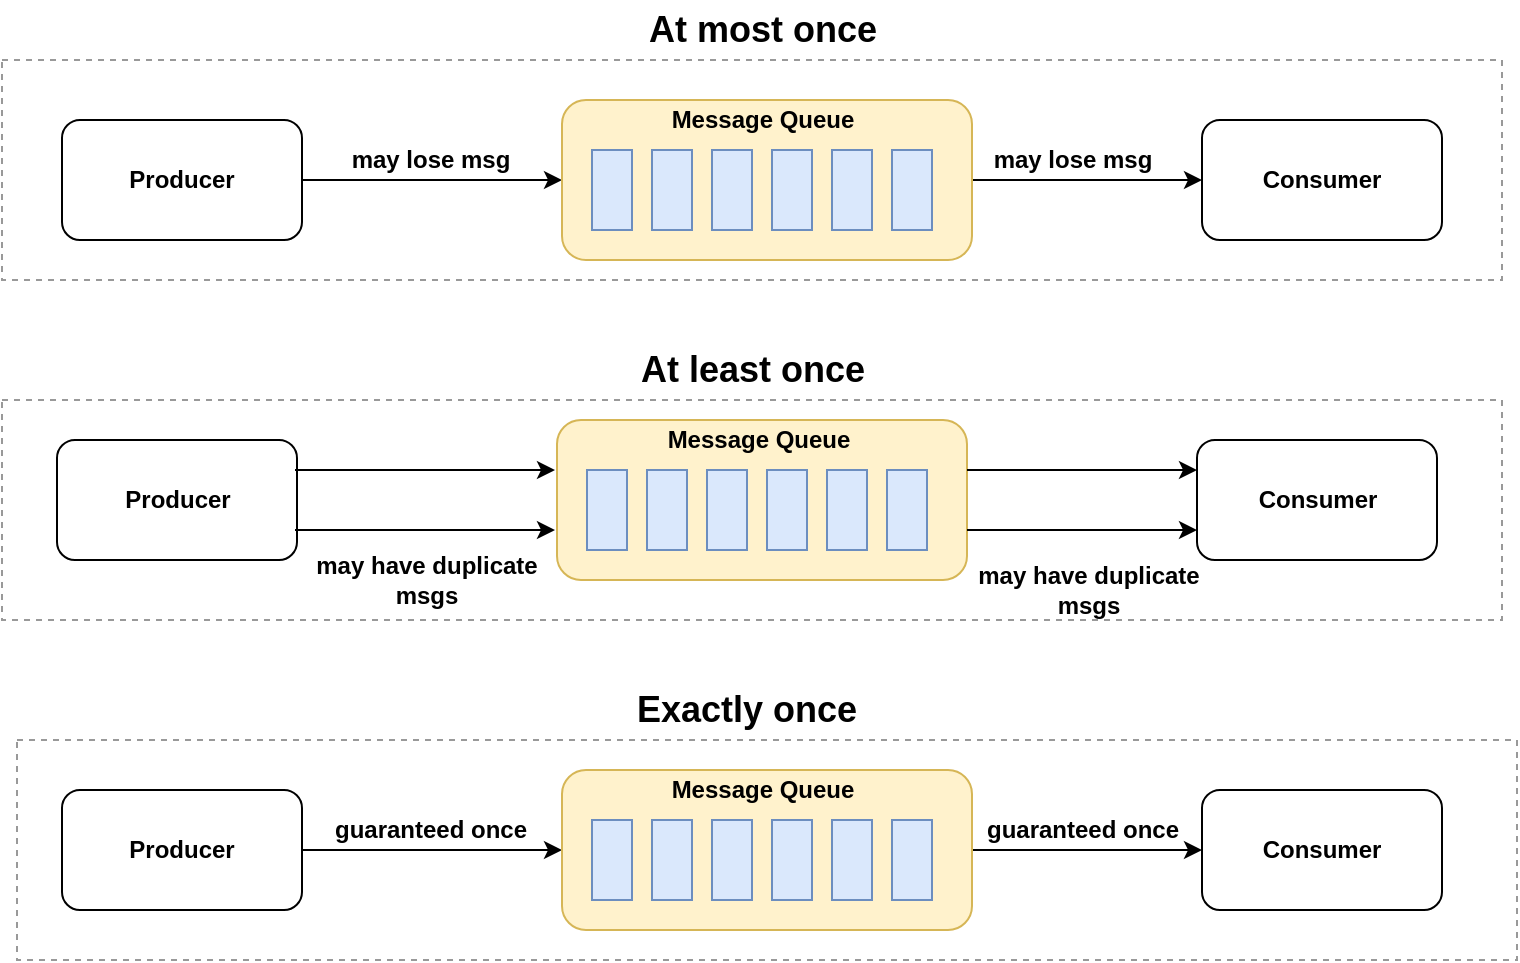 <mxfile version="18.0.1" type="device" pages="2"><diagram id="T9k_EmR364t5NFBVMxV_" name="msg-delivery"><mxGraphModel dx="1156" dy="997" grid="1" gridSize="10" guides="1" tooltips="1" connect="1" arrows="1" fold="1" page="1" pageScale="1" pageWidth="827" pageHeight="1169" math="0" shadow="0"><root><mxCell id="0"/><mxCell id="1" parent="0"/><mxCell id="gXWxcDi2RpPtzOA-6tvY-101" value="" style="rounded=0;whiteSpace=wrap;html=1;fontSize=18;fillColor=none;strokeColor=#999999;dashed=1;" vertex="1" parent="1"><mxGeometry x="207.5" y="720" width="750" height="110" as="geometry"/></mxCell><mxCell id="gXWxcDi2RpPtzOA-6tvY-100" value="" style="rounded=0;whiteSpace=wrap;html=1;fontSize=18;fillColor=none;strokeColor=#999999;dashed=1;" vertex="1" parent="1"><mxGeometry x="200" y="550" width="750" height="110" as="geometry"/></mxCell><mxCell id="gXWxcDi2RpPtzOA-6tvY-99" value="" style="rounded=0;whiteSpace=wrap;html=1;fontSize=18;fillColor=none;strokeColor=#999999;dashed=1;" vertex="1" parent="1"><mxGeometry x="200" y="380" width="750" height="110" as="geometry"/></mxCell><mxCell id="gXWxcDi2RpPtzOA-6tvY-69" style="edgeStyle=orthogonalEdgeStyle;rounded=0;orthogonalLoop=1;jettySize=auto;html=1;exitX=1;exitY=0.5;exitDx=0;exitDy=0;entryX=0;entryY=0.5;entryDx=0;entryDy=0;" edge="1" parent="1" source="gXWxcDi2RpPtzOA-6tvY-1" target="gXWxcDi2RpPtzOA-6tvY-43"><mxGeometry relative="1" as="geometry"/></mxCell><mxCell id="gXWxcDi2RpPtzOA-6tvY-1" value="&lt;b&gt;Producer&lt;/b&gt;" style="rounded=1;whiteSpace=wrap;html=1;" vertex="1" parent="1"><mxGeometry x="230" y="410" width="120" height="60" as="geometry"/></mxCell><mxCell id="gXWxcDi2RpPtzOA-6tvY-2" value="&lt;b&gt;Producer&lt;/b&gt;" style="rounded=1;whiteSpace=wrap;html=1;" vertex="1" parent="1"><mxGeometry x="227.5" y="570" width="120" height="60" as="geometry"/></mxCell><mxCell id="gXWxcDi2RpPtzOA-6tvY-73" style="edgeStyle=orthogonalEdgeStyle;rounded=0;orthogonalLoop=1;jettySize=auto;html=1;exitX=1;exitY=0.5;exitDx=0;exitDy=0;entryX=0;entryY=0.5;entryDx=0;entryDy=0;" edge="1" parent="1" source="gXWxcDi2RpPtzOA-6tvY-3" target="gXWxcDi2RpPtzOA-6tvY-61"><mxGeometry relative="1" as="geometry"/></mxCell><mxCell id="gXWxcDi2RpPtzOA-6tvY-3" value="&lt;b&gt;Producer&lt;/b&gt;" style="rounded=1;whiteSpace=wrap;html=1;" vertex="1" parent="1"><mxGeometry x="230" y="745" width="120" height="60" as="geometry"/></mxCell><mxCell id="gXWxcDi2RpPtzOA-6tvY-4" value="&lt;b&gt;Consumer&lt;/b&gt;" style="rounded=1;whiteSpace=wrap;html=1;" vertex="1" parent="1"><mxGeometry x="800" y="410" width="120" height="60" as="geometry"/></mxCell><mxCell id="gXWxcDi2RpPtzOA-6tvY-5" value="&lt;b&gt;Consumer&lt;/b&gt;" style="rounded=1;whiteSpace=wrap;html=1;" vertex="1" parent="1"><mxGeometry x="797.5" y="570" width="120" height="60" as="geometry"/></mxCell><mxCell id="gXWxcDi2RpPtzOA-6tvY-6" value="&lt;b&gt;Consumer&lt;/b&gt;" style="rounded=1;whiteSpace=wrap;html=1;" vertex="1" parent="1"><mxGeometry x="800" y="745" width="120" height="60" as="geometry"/></mxCell><mxCell id="gXWxcDi2RpPtzOA-6tvY-74" style="edgeStyle=orthogonalEdgeStyle;rounded=0;orthogonalLoop=1;jettySize=auto;html=1;exitX=1;exitY=0.5;exitDx=0;exitDy=0;" edge="1" parent="1" source="gXWxcDi2RpPtzOA-6tvY-43" target="gXWxcDi2RpPtzOA-6tvY-4"><mxGeometry relative="1" as="geometry"/></mxCell><mxCell id="gXWxcDi2RpPtzOA-6tvY-43" value="" style="rounded=1;whiteSpace=wrap;html=1;strokeColor=#d6b656;fillColor=#fff2cc;" vertex="1" parent="1"><mxGeometry x="480" y="400" width="205" height="80" as="geometry"/></mxCell><mxCell id="gXWxcDi2RpPtzOA-6tvY-46" value="&lt;b&gt;Message Queue&lt;/b&gt;" style="text;html=1;align=center;verticalAlign=middle;resizable=0;points=[];autosize=1;strokeColor=none;fillColor=none;" vertex="1" parent="1"><mxGeometry x="525" y="400" width="110" height="20" as="geometry"/></mxCell><mxCell id="gXWxcDi2RpPtzOA-6tvY-47" value="" style="rounded=0;whiteSpace=wrap;html=1;fillColor=#dae8fc;strokeColor=#6c8ebf;" vertex="1" parent="1"><mxGeometry x="495" y="425" width="20" height="40" as="geometry"/></mxCell><mxCell id="gXWxcDi2RpPtzOA-6tvY-48" value="" style="rounded=0;whiteSpace=wrap;html=1;fillColor=#dae8fc;strokeColor=#6c8ebf;" vertex="1" parent="1"><mxGeometry x="525" y="425" width="20" height="40" as="geometry"/></mxCell><mxCell id="gXWxcDi2RpPtzOA-6tvY-49" value="" style="rounded=0;whiteSpace=wrap;html=1;fillColor=#dae8fc;strokeColor=#6c8ebf;" vertex="1" parent="1"><mxGeometry x="555" y="425" width="20" height="40" as="geometry"/></mxCell><mxCell id="gXWxcDi2RpPtzOA-6tvY-50" value="" style="rounded=0;whiteSpace=wrap;html=1;fillColor=#dae8fc;strokeColor=#6c8ebf;" vertex="1" parent="1"><mxGeometry x="585" y="425" width="20" height="40" as="geometry"/></mxCell><mxCell id="gXWxcDi2RpPtzOA-6tvY-51" value="" style="rounded=0;whiteSpace=wrap;html=1;fillColor=#dae8fc;strokeColor=#6c8ebf;" vertex="1" parent="1"><mxGeometry x="615" y="425" width="20" height="40" as="geometry"/></mxCell><mxCell id="gXWxcDi2RpPtzOA-6tvY-52" value="" style="rounded=0;whiteSpace=wrap;html=1;fillColor=#dae8fc;strokeColor=#6c8ebf;" vertex="1" parent="1"><mxGeometry x="645" y="425" width="20" height="40" as="geometry"/></mxCell><mxCell id="gXWxcDi2RpPtzOA-6tvY-53" value="" style="rounded=1;whiteSpace=wrap;html=1;strokeColor=#d6b656;fillColor=#fff2cc;" vertex="1" parent="1"><mxGeometry x="477.5" y="560" width="205" height="80" as="geometry"/></mxCell><mxCell id="gXWxcDi2RpPtzOA-6tvY-54" value="&lt;b&gt;Message Queue&lt;/b&gt;" style="text;html=1;align=center;verticalAlign=middle;resizable=0;points=[];autosize=1;strokeColor=none;fillColor=none;" vertex="1" parent="1"><mxGeometry x="522.5" y="560" width="110" height="20" as="geometry"/></mxCell><mxCell id="gXWxcDi2RpPtzOA-6tvY-55" value="" style="rounded=0;whiteSpace=wrap;html=1;fillColor=#dae8fc;strokeColor=#6c8ebf;" vertex="1" parent="1"><mxGeometry x="492.5" y="585" width="20" height="40" as="geometry"/></mxCell><mxCell id="gXWxcDi2RpPtzOA-6tvY-56" value="" style="rounded=0;whiteSpace=wrap;html=1;fillColor=#dae8fc;strokeColor=#6c8ebf;" vertex="1" parent="1"><mxGeometry x="522.5" y="585" width="20" height="40" as="geometry"/></mxCell><mxCell id="gXWxcDi2RpPtzOA-6tvY-57" value="" style="rounded=0;whiteSpace=wrap;html=1;fillColor=#dae8fc;strokeColor=#6c8ebf;" vertex="1" parent="1"><mxGeometry x="552.5" y="585" width="20" height="40" as="geometry"/></mxCell><mxCell id="gXWxcDi2RpPtzOA-6tvY-58" value="" style="rounded=0;whiteSpace=wrap;html=1;fillColor=#dae8fc;strokeColor=#6c8ebf;" vertex="1" parent="1"><mxGeometry x="582.5" y="585" width="20" height="40" as="geometry"/></mxCell><mxCell id="gXWxcDi2RpPtzOA-6tvY-59" value="" style="rounded=0;whiteSpace=wrap;html=1;fillColor=#dae8fc;strokeColor=#6c8ebf;" vertex="1" parent="1"><mxGeometry x="612.5" y="585" width="20" height="40" as="geometry"/></mxCell><mxCell id="gXWxcDi2RpPtzOA-6tvY-60" value="" style="rounded=0;whiteSpace=wrap;html=1;fillColor=#dae8fc;strokeColor=#6c8ebf;" vertex="1" parent="1"><mxGeometry x="642.5" y="585" width="20" height="40" as="geometry"/></mxCell><mxCell id="gXWxcDi2RpPtzOA-6tvY-81" style="edgeStyle=orthogonalEdgeStyle;rounded=0;orthogonalLoop=1;jettySize=auto;html=1;exitX=1;exitY=0.5;exitDx=0;exitDy=0;" edge="1" parent="1" source="gXWxcDi2RpPtzOA-6tvY-61" target="gXWxcDi2RpPtzOA-6tvY-6"><mxGeometry relative="1" as="geometry"/></mxCell><mxCell id="gXWxcDi2RpPtzOA-6tvY-61" value="" style="rounded=1;whiteSpace=wrap;html=1;strokeColor=#d6b656;fillColor=#fff2cc;" vertex="1" parent="1"><mxGeometry x="480" y="735" width="205" height="80" as="geometry"/></mxCell><mxCell id="gXWxcDi2RpPtzOA-6tvY-62" value="&lt;b&gt;Message Queue&lt;/b&gt;" style="text;html=1;align=center;verticalAlign=middle;resizable=0;points=[];autosize=1;strokeColor=none;fillColor=none;" vertex="1" parent="1"><mxGeometry x="525" y="735" width="110" height="20" as="geometry"/></mxCell><mxCell id="gXWxcDi2RpPtzOA-6tvY-63" value="" style="rounded=0;whiteSpace=wrap;html=1;fillColor=#dae8fc;strokeColor=#6c8ebf;" vertex="1" parent="1"><mxGeometry x="495" y="760" width="20" height="40" as="geometry"/></mxCell><mxCell id="gXWxcDi2RpPtzOA-6tvY-64" value="" style="rounded=0;whiteSpace=wrap;html=1;fillColor=#dae8fc;strokeColor=#6c8ebf;" vertex="1" parent="1"><mxGeometry x="525" y="760" width="20" height="40" as="geometry"/></mxCell><mxCell id="gXWxcDi2RpPtzOA-6tvY-65" value="" style="rounded=0;whiteSpace=wrap;html=1;fillColor=#dae8fc;strokeColor=#6c8ebf;" vertex="1" parent="1"><mxGeometry x="555" y="760" width="20" height="40" as="geometry"/></mxCell><mxCell id="gXWxcDi2RpPtzOA-6tvY-66" value="" style="rounded=0;whiteSpace=wrap;html=1;fillColor=#dae8fc;strokeColor=#6c8ebf;" vertex="1" parent="1"><mxGeometry x="585" y="760" width="20" height="40" as="geometry"/></mxCell><mxCell id="gXWxcDi2RpPtzOA-6tvY-67" value="" style="rounded=0;whiteSpace=wrap;html=1;fillColor=#dae8fc;strokeColor=#6c8ebf;" vertex="1" parent="1"><mxGeometry x="615" y="760" width="20" height="40" as="geometry"/></mxCell><mxCell id="gXWxcDi2RpPtzOA-6tvY-68" value="" style="rounded=0;whiteSpace=wrap;html=1;fillColor=#dae8fc;strokeColor=#6c8ebf;" vertex="1" parent="1"><mxGeometry x="645" y="760" width="20" height="40" as="geometry"/></mxCell><mxCell id="gXWxcDi2RpPtzOA-6tvY-78" style="edgeStyle=orthogonalEdgeStyle;rounded=0;orthogonalLoop=1;jettySize=auto;html=1;exitX=1;exitY=0.5;exitDx=0;exitDy=0;entryX=0;entryY=0.5;entryDx=0;entryDy=0;" edge="1" parent="1"><mxGeometry relative="1" as="geometry"><mxPoint x="346.5" y="585" as="sourcePoint"/><mxPoint x="476.5" y="585" as="targetPoint"/></mxGeometry></mxCell><mxCell id="gXWxcDi2RpPtzOA-6tvY-80" style="edgeStyle=orthogonalEdgeStyle;rounded=0;orthogonalLoop=1;jettySize=auto;html=1;exitX=1;exitY=0.5;exitDx=0;exitDy=0;entryX=0;entryY=0.5;entryDx=0;entryDy=0;" edge="1" parent="1"><mxGeometry relative="1" as="geometry"><mxPoint x="682.5" y="585" as="sourcePoint"/><mxPoint x="797.5" y="585" as="targetPoint"/></mxGeometry></mxCell><mxCell id="gXWxcDi2RpPtzOA-6tvY-82" style="edgeStyle=orthogonalEdgeStyle;rounded=0;orthogonalLoop=1;jettySize=auto;html=1;exitX=1;exitY=0.5;exitDx=0;exitDy=0;entryX=0;entryY=0.5;entryDx=0;entryDy=0;" edge="1" parent="1"><mxGeometry relative="1" as="geometry"><mxPoint x="346.5" y="615" as="sourcePoint"/><mxPoint x="476.5" y="615" as="targetPoint"/></mxGeometry></mxCell><mxCell id="gXWxcDi2RpPtzOA-6tvY-83" style="edgeStyle=orthogonalEdgeStyle;rounded=0;orthogonalLoop=1;jettySize=auto;html=1;exitX=1;exitY=0.5;exitDx=0;exitDy=0;entryX=0;entryY=0.5;entryDx=0;entryDy=0;" edge="1" parent="1"><mxGeometry relative="1" as="geometry"><mxPoint x="682.5" y="615" as="sourcePoint"/><mxPoint x="797.5" y="615" as="targetPoint"/></mxGeometry></mxCell><mxCell id="gXWxcDi2RpPtzOA-6tvY-85" value="&lt;b&gt;may lose msg&lt;/b&gt;" style="text;html=1;align=center;verticalAlign=middle;resizable=0;points=[];autosize=1;strokeColor=none;fillColor=none;" vertex="1" parent="1"><mxGeometry x="369" y="420" width="90" height="20" as="geometry"/></mxCell><mxCell id="gXWxcDi2RpPtzOA-6tvY-87" value="&lt;b&gt;may have duplicate &lt;br&gt;msgs&lt;/b&gt;" style="text;html=1;align=center;verticalAlign=middle;resizable=0;points=[];autosize=1;strokeColor=none;fillColor=none;" vertex="1" parent="1"><mxGeometry x="346.5" y="625" width="130" height="30" as="geometry"/></mxCell><mxCell id="gXWxcDi2RpPtzOA-6tvY-88" value="&lt;b&gt;guaranteed once&lt;/b&gt;" style="text;html=1;align=center;verticalAlign=middle;resizable=0;points=[];autosize=1;strokeColor=none;fillColor=none;" vertex="1" parent="1"><mxGeometry x="359" y="755" width="110" height="20" as="geometry"/></mxCell><mxCell id="gXWxcDi2RpPtzOA-6tvY-89" value="&lt;b&gt;may lose msg&lt;/b&gt;" style="text;html=1;align=center;verticalAlign=middle;resizable=0;points=[];autosize=1;strokeColor=none;fillColor=none;" vertex="1" parent="1"><mxGeometry x="690" y="420" width="90" height="20" as="geometry"/></mxCell><mxCell id="gXWxcDi2RpPtzOA-6tvY-90" value="&lt;b&gt;may have duplicate &lt;br&gt;msgs&lt;/b&gt;" style="text;html=1;align=center;verticalAlign=middle;resizable=0;points=[];autosize=1;strokeColor=none;fillColor=none;" vertex="1" parent="1"><mxGeometry x="677.5" y="630" width="130" height="30" as="geometry"/></mxCell><mxCell id="gXWxcDi2RpPtzOA-6tvY-91" value="&lt;b&gt;guaranteed once&lt;/b&gt;" style="text;html=1;align=center;verticalAlign=middle;resizable=0;points=[];autosize=1;strokeColor=none;fillColor=none;" vertex="1" parent="1"><mxGeometry x="685" y="755" width="110" height="20" as="geometry"/></mxCell><mxCell id="gXWxcDi2RpPtzOA-6tvY-96" value="&lt;font style=&quot;font-size: 18px;&quot;&gt;&lt;b&gt;At most once&lt;/b&gt;&lt;/font&gt;" style="text;html=1;strokeColor=none;fillColor=none;align=center;verticalAlign=middle;whiteSpace=wrap;rounded=0;" vertex="1" parent="1"><mxGeometry x="497.5" y="350" width="165" height="30" as="geometry"/></mxCell><mxCell id="gXWxcDi2RpPtzOA-6tvY-97" value="&lt;font style=&quot;font-size: 18px;&quot;&gt;&lt;b&gt;At least once&lt;/b&gt;&lt;/font&gt;" style="text;html=1;strokeColor=none;fillColor=none;align=center;verticalAlign=middle;whiteSpace=wrap;rounded=0;" vertex="1" parent="1"><mxGeometry x="492.5" y="520" width="165" height="30" as="geometry"/></mxCell><mxCell id="gXWxcDi2RpPtzOA-6tvY-98" value="&lt;font style=&quot;font-size: 18px;&quot;&gt;&lt;b&gt;Exactly once&lt;/b&gt;&lt;/font&gt;" style="text;html=1;strokeColor=none;fillColor=none;align=center;verticalAlign=middle;whiteSpace=wrap;rounded=0;" vertex="1" parent="1"><mxGeometry x="490" y="690" width="165" height="30" as="geometry"/></mxCell></root></mxGraphModel></diagram><diagram id="SfY8Scd-YFM5Lw_8xO-d" name="quorum"><mxGraphModel dx="1156" dy="997" grid="1" gridSize="10" guides="1" tooltips="1" connect="1" arrows="1" fold="1" page="1" pageScale="1" pageWidth="827" pageHeight="1169" math="0" shadow="0"><root><mxCell id="0"/><mxCell id="1" parent="0"/><mxCell id="qPMRqSJ0cxvElW43lCBQ-16" style="edgeStyle=orthogonalEdgeStyle;rounded=0;orthogonalLoop=1;jettySize=auto;html=1;exitX=1;exitY=0.5;exitDx=0;exitDy=0;entryX=0;entryY=0.5;entryDx=0;entryDy=0;fontSize=18;endArrow=none;endFill=0;strokeWidth=2;" edge="1" parent="1" source="qPMRqSJ0cxvElW43lCBQ-1" target="qPMRqSJ0cxvElW43lCBQ-2"><mxGeometry relative="1" as="geometry"/></mxCell><mxCell id="qPMRqSJ0cxvElW43lCBQ-1" value="&lt;b&gt;Corporate DC1&lt;/b&gt;" style="points=[[0,0],[0.25,0],[0.5,0],[0.75,0],[1,0],[1,0.25],[1,0.5],[1,0.75],[1,1],[0.75,1],[0.5,1],[0.25,1],[0,1],[0,0.75],[0,0.5],[0,0.25]];outlineConnect=0;gradientColor=none;html=1;whiteSpace=wrap;fontSize=12;fontStyle=0;container=1;pointerEvents=0;collapsible=0;recursiveResize=0;shape=mxgraph.aws4.group;grIcon=mxgraph.aws4.group_corporate_data_center;strokeColor=#5A6C86;fillColor=none;verticalAlign=top;align=left;spacingLeft=30;fontColor=#5A6C86;dashed=0;" vertex="1" parent="1"><mxGeometry x="130" y="270" width="210" height="130" as="geometry"/></mxCell><mxCell id="qPMRqSJ0cxvElW43lCBQ-5" value="Node" style="rounded=1;whiteSpace=wrap;html=1;fontSize=18;strokeColor=#000000;fillColor=none;" vertex="1" parent="qPMRqSJ0cxvElW43lCBQ-1"><mxGeometry x="10" y="50" width="50" height="50" as="geometry"/></mxCell><mxCell id="qPMRqSJ0cxvElW43lCBQ-8" value="Node" style="rounded=1;whiteSpace=wrap;html=1;fontSize=18;strokeColor=#000000;fillColor=none;" vertex="1" parent="qPMRqSJ0cxvElW43lCBQ-1"><mxGeometry x="80" y="50" width="50" height="50" as="geometry"/></mxCell><mxCell id="qPMRqSJ0cxvElW43lCBQ-9" value="Node" style="rounded=1;whiteSpace=wrap;html=1;fontSize=18;strokeColor=#000000;fillColor=none;" vertex="1" parent="qPMRqSJ0cxvElW43lCBQ-1"><mxGeometry x="150" y="50" width="50" height="50" as="geometry"/></mxCell><mxCell id="qPMRqSJ0cxvElW43lCBQ-2" value="&lt;b&gt;Corporate DC2&lt;/b&gt;" style="points=[[0,0],[0.25,0],[0.5,0],[0.75,0],[1,0],[1,0.25],[1,0.5],[1,0.75],[1,1],[0.75,1],[0.5,1],[0.25,1],[0,1],[0,0.75],[0,0.5],[0,0.25]];outlineConnect=0;gradientColor=none;html=1;whiteSpace=wrap;fontSize=12;fontStyle=0;container=1;pointerEvents=0;collapsible=0;recursiveResize=0;shape=mxgraph.aws4.group;grIcon=mxgraph.aws4.group_corporate_data_center;strokeColor=#5A6C86;fillColor=none;verticalAlign=top;align=left;spacingLeft=30;fontColor=#5A6C86;dashed=0;" vertex="1" parent="1"><mxGeometry x="414" y="270" width="160" height="130" as="geometry"/></mxCell><mxCell id="qPMRqSJ0cxvElW43lCBQ-10" value="Node" style="rounded=1;whiteSpace=wrap;html=1;fontSize=18;strokeColor=#000000;fillColor=none;" vertex="1" parent="1"><mxGeometry x="430" y="320" width="50" height="50" as="geometry"/></mxCell><mxCell id="qPMRqSJ0cxvElW43lCBQ-11" value="Node" style="rounded=1;whiteSpace=wrap;html=1;fontSize=18;strokeColor=#000000;fillColor=none;" vertex="1" parent="1"><mxGeometry x="500" y="320" width="50" height="50" as="geometry"/></mxCell></root></mxGraphModel></diagram></mxfile>